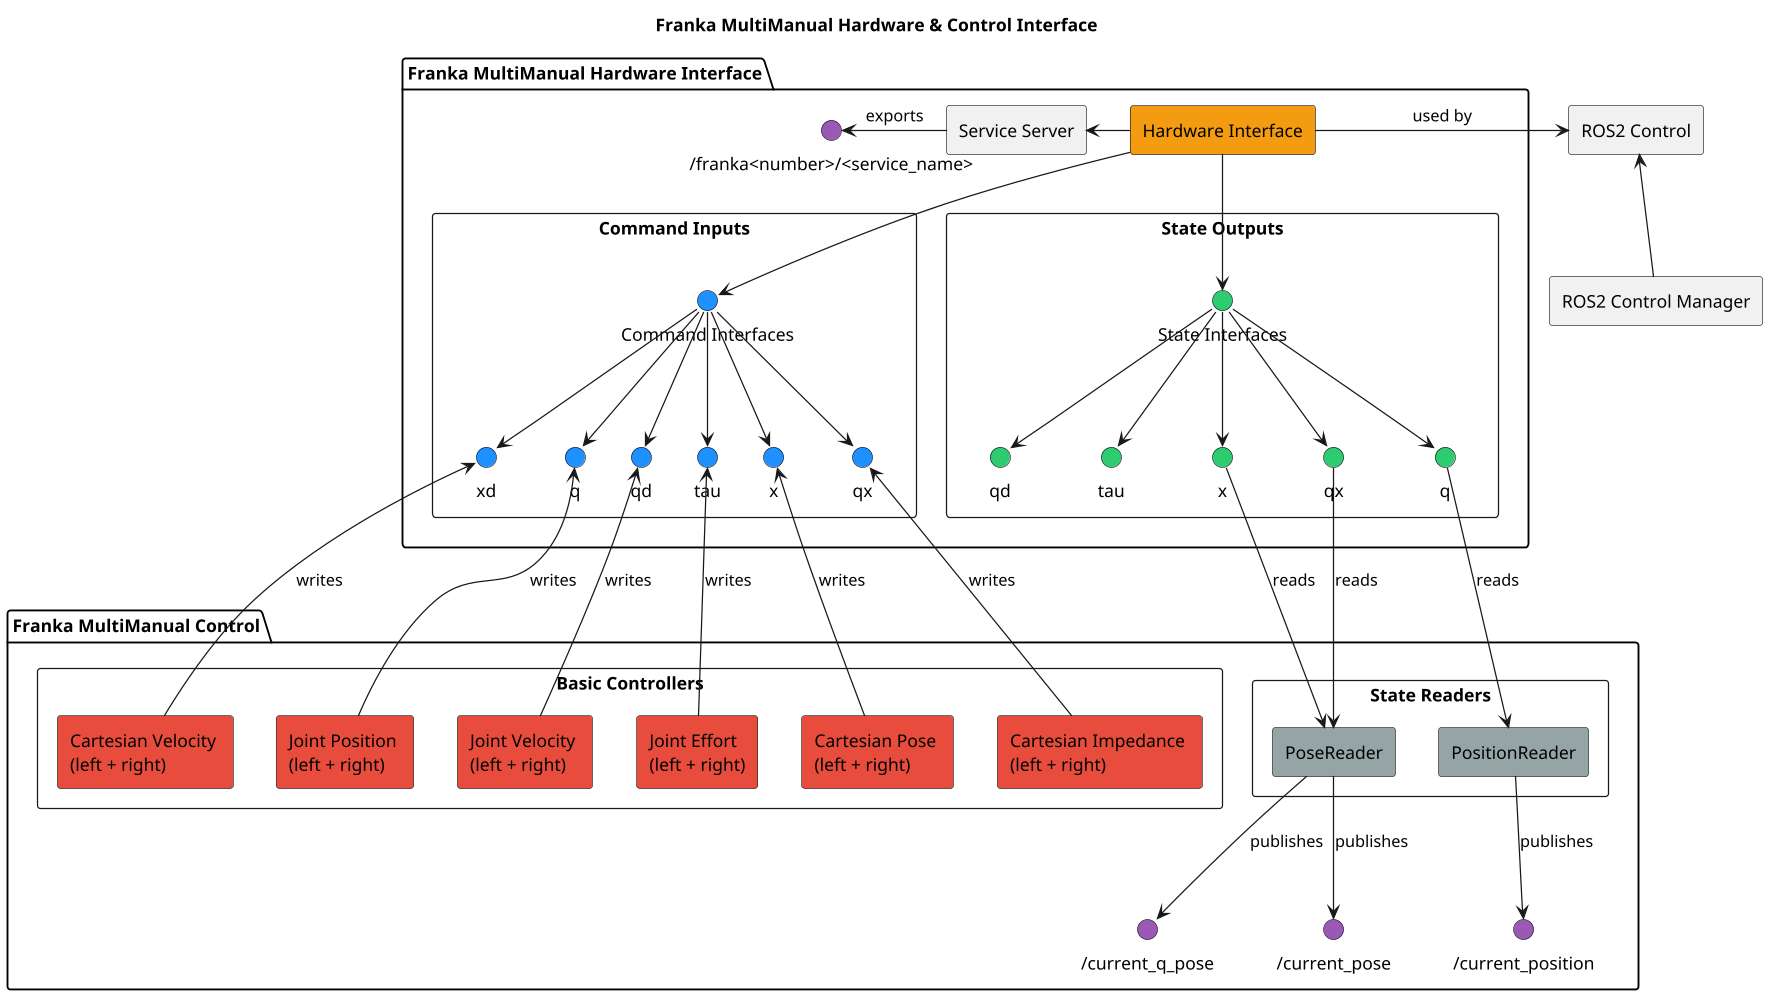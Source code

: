 @startuml

skinparam componentStyle rectangle
skinparam dpi 120
skinparam shadowing false

!define CMD_COLOR    #1E90FF
!define STATE_COLOR  #2ECC71
!define HW_COLOR     #F39C12
!define TOPIC_COLOR  #9B59B6
!define CTRL_COLOR   #E74C3C
!define READER_COLOR #95A5A6

title Franka MultiManual Hardware & Control Interface

[ROS2 Control] as rc
[ROS2 Control Manager] as rcm 

rc <-- rcm

package "Franka MultiManual Hardware Interface" {
  component hw_if HW_COLOR [
    Hardware Interface
  ] 
  
  component serv_serv [
    Service Server
  ]
  
  hw_if -left-> serv_serv
  
  interface "/franka<number>/<service_name>"as services TOPIC_COLOR
  serv_serv -left-> services: exports
  
  component "State Outputs" {
    interface "State Interfaces" as si   STATE_COLOR
    hw_if --> si
    
    interface "q" as si_q   STATE_COLOR
    interface "qd"   as si_qd  STATE_COLOR
    interface "tau"  as si_tau STATE_COLOR
    interface "x"    as si_x   STATE_COLOR
    interface "qx"   as si_qx  STATE_COLOR

    si -down-> si_q
    si -down-> si_qd
    si -down-> si_tau
    si -down-> si_x
    si -down-> si_qx
  }

  component "Command Inputs" {
    interface "Command Interfaces" as ci CMD_COLOR
    hw_if --> ci
    
    interface "q"    as ci_q   CMD_COLOR
    interface "qd"   as ci_qd  CMD_COLOR
    interface "tau"  as ci_tau CMD_COLOR
    interface "x"    as ci_x   CMD_COLOR
    interface "qx"   as ci_qx  CMD_COLOR
    interface "xd"   as ci_xd  CMD_COLOR

    ci -down-> ci_q
    ci -down-> ci_qd
    ci -down-> ci_tau
    ci -down-> ci_x
    ci -down-> ci_qx
    ci -down-> ci_xd
  }
}

hw_if -right-> rc : used by 

package "Franka MultiManual Control" {

  rectangle "State Readers" {
    [PoseReader] as pr READER_COLOR
    [PositionReader] as posr READER_COLOR
  }
 
  interface "/current_pose"     as topic_pose TOPIC_COLOR
  interface "/current_q_pose"   as topic_q_pose TOPIC_COLOR
  interface "/current_position" as topic_position TOPIC_COLOR

  si_x  --> pr : reads
  si_qx --> pr : reads
  si_q  --> posr : reads

  pr   --> topic_pose : publishes
  pr   --> topic_q_pose : publishes
  posr --> topic_position : publishes

  component "Basic Controllers" {
    component ctrl_p CTRL_COLOR [
      Joint Position 
      (left + right)
    ]
    component ctrl_v CTRL_COLOR [
      Joint Velocity 
      (left + right)
    ]
    component ctrl_e CTRL_COLOR [
      Joint Effort 
      (left + right)
    ]
    component ctrl_cp CTRL_COLOR [
      Cartesian Pose 
      (left + right)
    ]
    component ctrl_cv CTRL_COLOR [
      Cartesian Velocity 
      (left + right)
    ]
    component ctrl_cim CTRL_COLOR [
      Cartesian Impedance 
      (left + right)
    ]
  }

  ctrl_p    -> ci_q   : writes
  ctrl_v    -> ci_qd  : writes
  ctrl_e    -> ci_tau : writes
  ctrl_cp   -> ci_x   : writes
  ctrl_cv   -up-> ci_xd  : writes
  ctrl_cim  -up-> ci_qx  : writes
}

@enduml